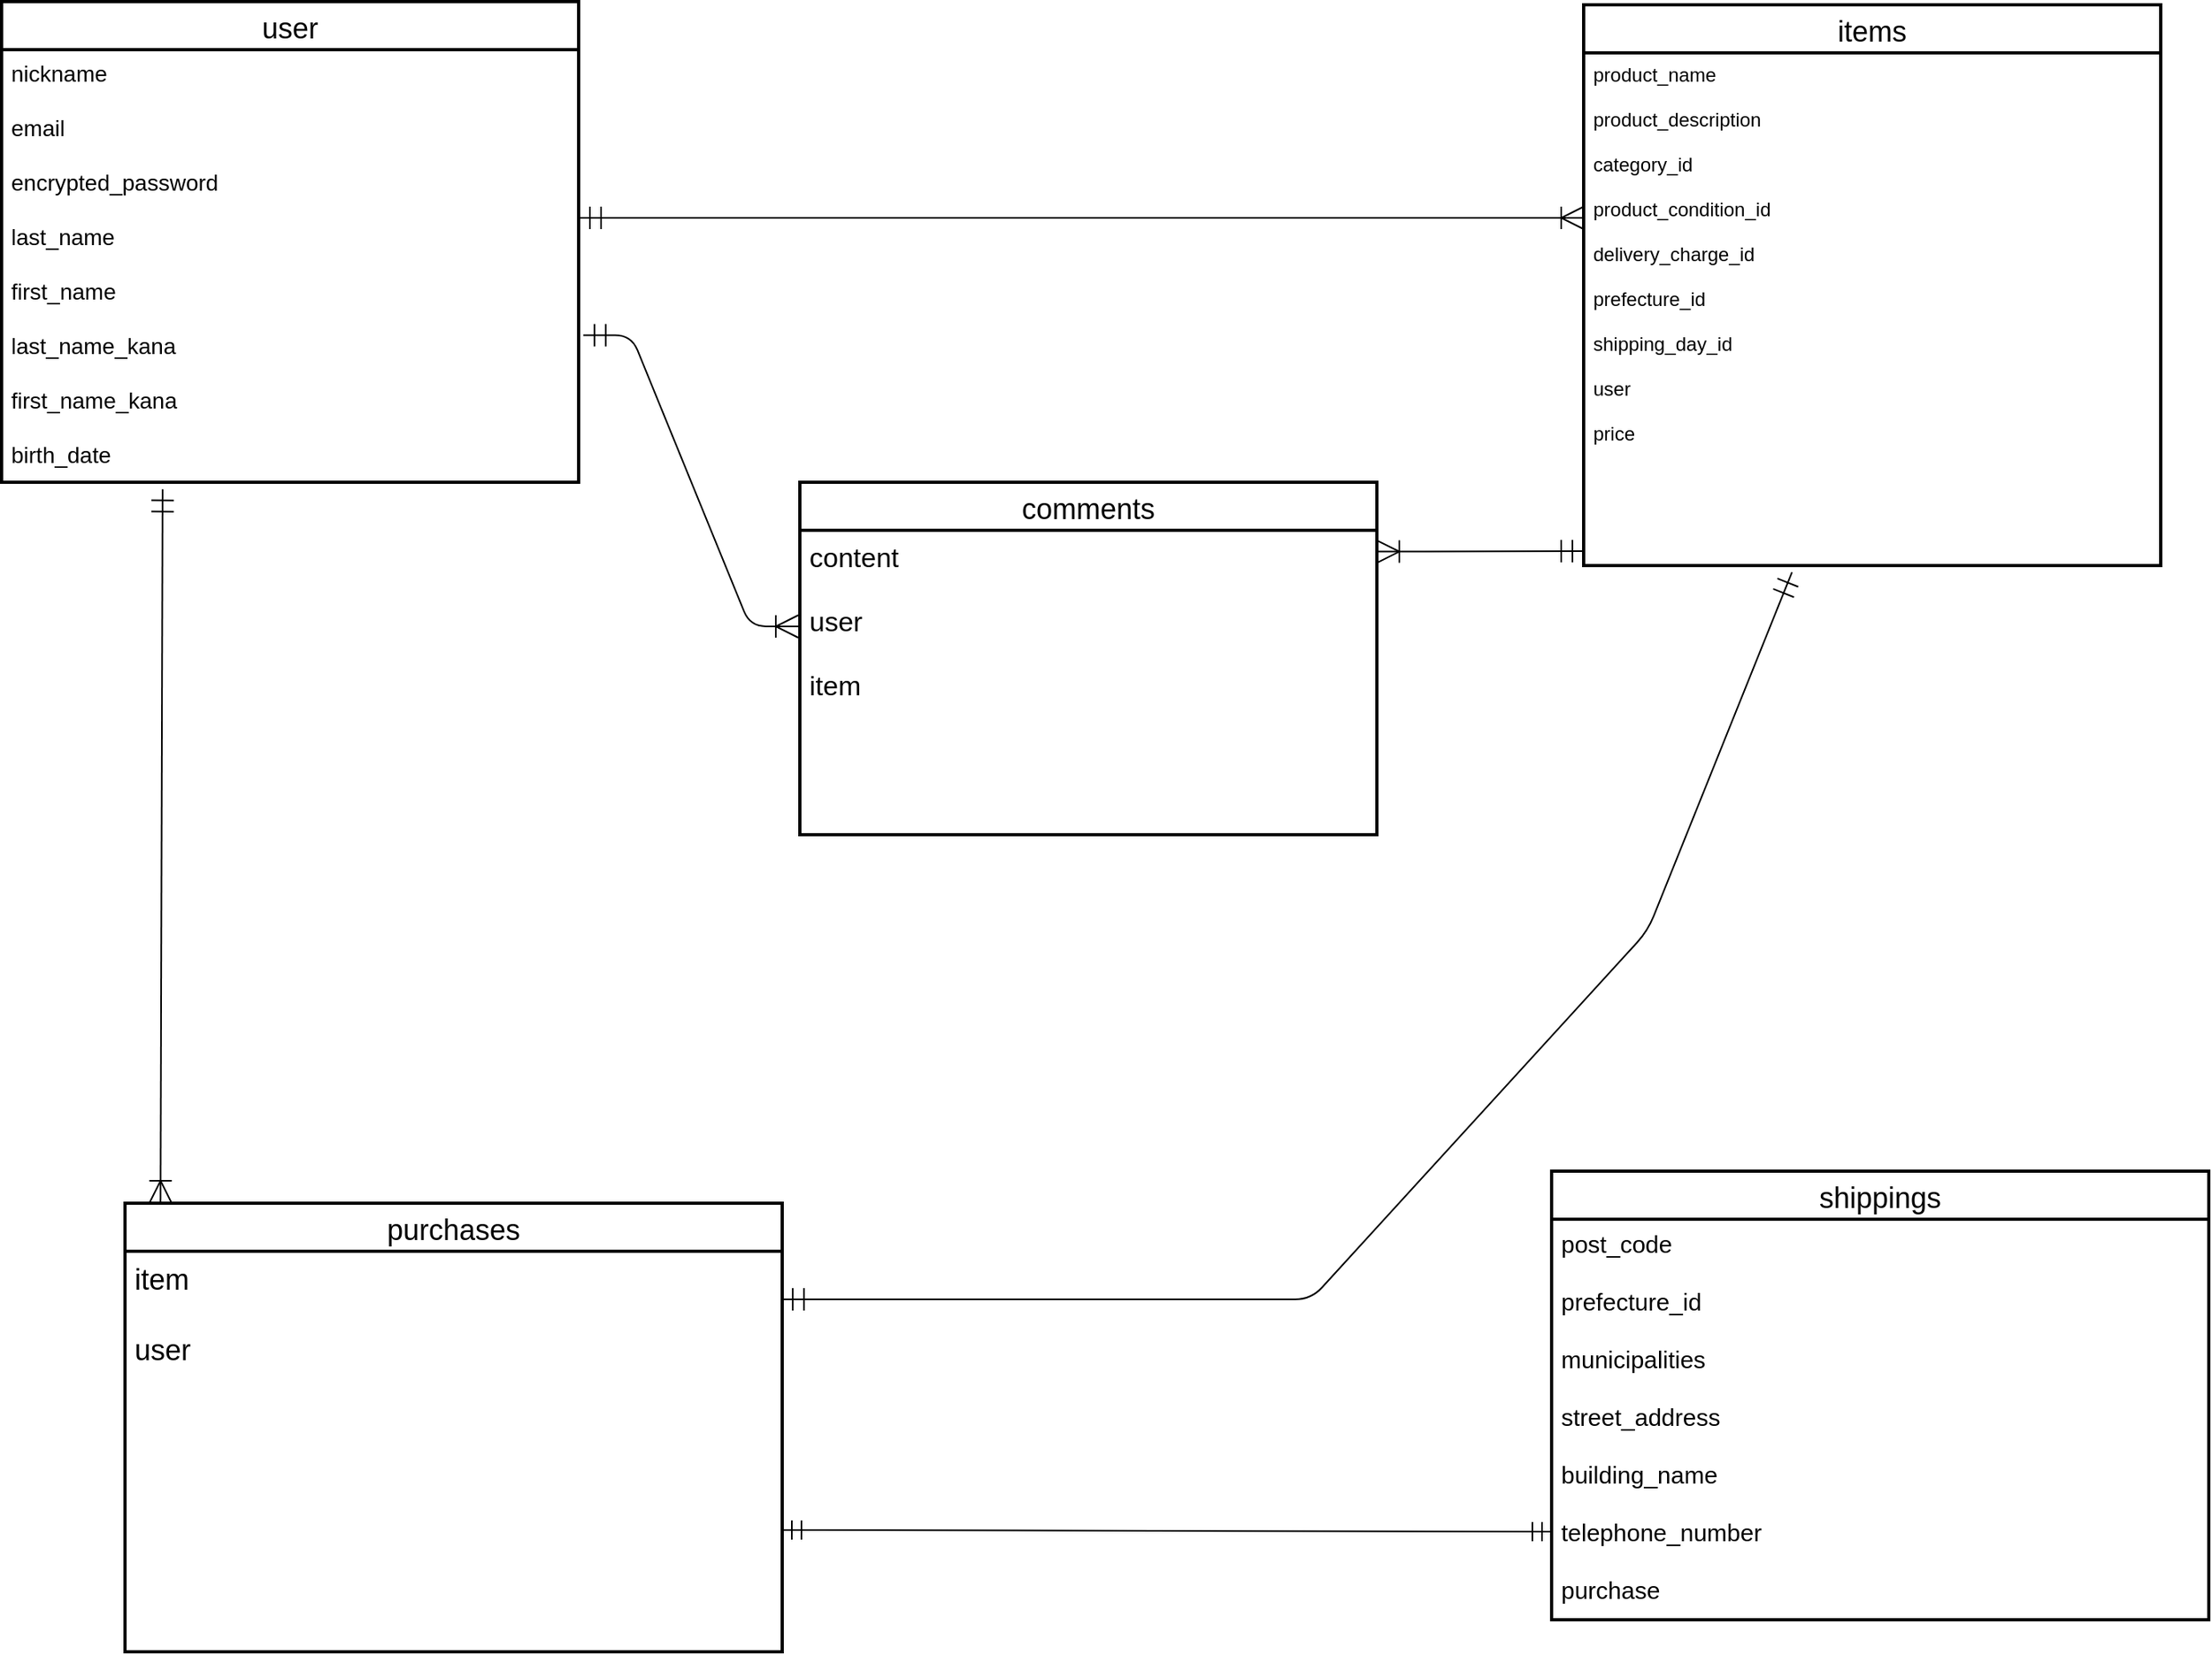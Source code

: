 <mxfile>
    <diagram id="ILM4VyJ2_Y5ZMa9fSFW-" name="ページ1">
        <mxGraphModel dx="2736" dy="1147" grid="1" gridSize="10" guides="1" tooltips="1" connect="1" arrows="1" fold="1" page="1" pageScale="1" pageWidth="827" pageHeight="1169" math="0" shadow="0">
            <root>
                <mxCell id="0"/>
                <mxCell id="1" parent="0"/>
                <mxCell id="2" value="purchases" style="swimlane;childLayout=stackLayout;horizontal=1;startSize=30;horizontalStack=0;rounded=1;fontSize=18;fontStyle=0;strokeWidth=2;resizeParent=0;resizeLast=1;shadow=0;dashed=0;align=center;arcSize=0;" parent="1" vertex="1">
                    <mxGeometry x="230" y="870" width="410" height="280" as="geometry"/>
                </mxCell>
                <mxCell id="18" value="item&#10;&#10;user" style="align=left;strokeColor=none;fillColor=none;spacingLeft=4;fontSize=18;verticalAlign=top;resizable=0;rotatable=0;part=1;" parent="2" vertex="1">
                    <mxGeometry y="30" width="410" height="250" as="geometry"/>
                </mxCell>
                <mxCell id="4" value="shippings" style="swimlane;childLayout=stackLayout;horizontal=1;startSize=30;horizontalStack=0;rounded=1;fontSize=18;fontStyle=0;strokeWidth=2;resizeParent=0;resizeLast=1;shadow=0;dashed=0;align=center;arcSize=0;" parent="1" vertex="1">
                    <mxGeometry x="1120" y="850" width="410" height="280" as="geometry"/>
                </mxCell>
                <mxCell id="6" value="post_code&#10;&#10;prefecture_id&#10;&#10;municipalities&#10;&#10;street_address&#10;&#10;building_name&#10;&#10;telephone_number&#10;&#10;purchase" style="align=left;strokeColor=none;fillColor=none;spacingLeft=4;fontSize=15;verticalAlign=top;resizable=0;rotatable=0;part=1;" parent="4" vertex="1">
                    <mxGeometry y="30" width="410" height="250" as="geometry"/>
                </mxCell>
                <mxCell id="8" value="comments" style="swimlane;childLayout=stackLayout;horizontal=1;startSize=30;horizontalStack=0;rounded=1;fontSize=18;fontStyle=0;strokeWidth=2;resizeParent=0;resizeLast=1;shadow=0;dashed=0;align=center;arcSize=0;" parent="1" vertex="1">
                    <mxGeometry x="651" y="420" width="360" height="220" as="geometry"/>
                </mxCell>
                <mxCell id="9" value="content&#10;&#10;user&#10;&#10;item" style="align=left;strokeColor=none;fillColor=none;spacingLeft=4;fontSize=17;verticalAlign=top;resizable=0;rotatable=0;part=1;" parent="8" vertex="1">
                    <mxGeometry y="30" width="360" height="190" as="geometry"/>
                </mxCell>
                <mxCell id="20" value="" style="edgeStyle=entityRelationEdgeStyle;fontSize=12;html=1;endArrow=ERoneToMany;startArrow=ERmandOne;startSize=12;endSize=12;targetPerimeterSpacing=4;exitX=1.008;exitY=0.66;exitDx=0;exitDy=0;exitPerimeter=0;" parent="1" source="43" edge="1">
                    <mxGeometry width="100" height="100" relative="1" as="geometry">
                        <mxPoint x="515" y="310" as="sourcePoint"/>
                        <mxPoint x="650" y="510" as="targetPoint"/>
                    </mxGeometry>
                </mxCell>
                <mxCell id="21" value="" style="edgeStyle=entityRelationEdgeStyle;fontSize=12;html=1;endArrow=ERoneToMany;startArrow=ERmandOne;startSize=12;endSize=12;targetPerimeterSpacing=4;entryX=0;entryY=0.5;entryDx=0;entryDy=0;" parent="1" edge="1">
                    <mxGeometry width="100" height="100" relative="1" as="geometry">
                        <mxPoint x="513" y="255" as="sourcePoint"/>
                        <mxPoint x="1140" y="255" as="targetPoint"/>
                    </mxGeometry>
                </mxCell>
                <mxCell id="22" value="" style="fontSize=12;html=1;endArrow=ERoneToMany;startArrow=ERmandOne;startSize=12;endSize=12;targetPerimeterSpacing=4;entryX=0.054;entryY=0;entryDx=0;entryDy=0;entryPerimeter=0;exitX=0.279;exitY=1.016;exitDx=0;exitDy=0;exitPerimeter=0;" parent="1" source="43" target="2" edge="1">
                    <mxGeometry width="100" height="100" relative="1" as="geometry">
                        <mxPoint x="252" y="380" as="sourcePoint"/>
                        <mxPoint x="210" y="760" as="targetPoint"/>
                    </mxGeometry>
                </mxCell>
                <mxCell id="37" value="" style="fontSize=12;html=1;endArrow=ERoneToMany;startArrow=ERmandOne;startSize=12;endSize=12;targetPerimeterSpacing=4;entryX=1;entryY=0.07;entryDx=0;entryDy=0;entryPerimeter=0;" parent="1" target="9" edge="1">
                    <mxGeometry width="100" height="100" relative="1" as="geometry">
                        <mxPoint x="1140" y="463" as="sourcePoint"/>
                        <mxPoint x="1070" y="280" as="targetPoint"/>
                    </mxGeometry>
                </mxCell>
                <mxCell id="42" value="user" style="swimlane;childLayout=stackLayout;horizontal=1;startSize=30;horizontalStack=0;rounded=1;fontSize=18;fontStyle=0;strokeWidth=2;resizeParent=0;resizeLast=1;shadow=0;dashed=0;align=center;arcSize=0;" parent="1" vertex="1">
                    <mxGeometry x="153" y="120" width="360" height="300" as="geometry"/>
                </mxCell>
                <mxCell id="43" value="nickname&#10;&#10;email    &#10;&#10;encrypted_password&#10;&#10;last_name&#10;&#10;first_name&#10;&#10;last_name_kana&#10;&#10;first_name_kana&#10;&#10;birth_date" style="align=left;strokeColor=none;fillColor=none;spacingLeft=4;fontSize=14;verticalAlign=top;resizable=0;rotatable=0;part=1;" parent="42" vertex="1">
                    <mxGeometry y="30" width="360" height="270" as="geometry"/>
                </mxCell>
                <mxCell id="46" value="items" style="swimlane;childLayout=stackLayout;horizontal=1;startSize=30;horizontalStack=0;rounded=1;fontSize=18;fontStyle=0;strokeWidth=2;resizeParent=0;resizeLast=1;shadow=0;dashed=0;align=center;arcSize=0;" parent="1" vertex="1">
                    <mxGeometry x="1140" y="122" width="360" height="350" as="geometry"/>
                </mxCell>
                <mxCell id="47" value="product_name&#10;&#10;product_description&#10;&#10;category_id&#10;&#10;product_condition_id&#10;&#10;delivery_charge_id&#10;&#10;prefecture_id&#10;&#10;shipping_day_id&#10;&#10;user&#10;&#10;price&#10;" style="align=left;strokeColor=none;fillColor=none;spacingLeft=4;fontSize=12;verticalAlign=top;resizable=0;rotatable=0;part=1;" parent="46" vertex="1">
                    <mxGeometry y="30" width="360" height="320" as="geometry"/>
                </mxCell>
                <mxCell id="57" value="" style="fontSize=12;html=1;endArrow=ERmandOne;startArrow=ERmandOne;startSize=12;endSize=12;targetPerimeterSpacing=4;entryX=0.999;entryY=0.12;entryDx=0;entryDy=0;entryPerimeter=0;exitX=0.361;exitY=1.013;exitDx=0;exitDy=0;exitPerimeter=0;" parent="1" source="47" target="18" edge="1">
                    <mxGeometry width="100" height="100" relative="1" as="geometry">
                        <mxPoint x="1280" y="500" as="sourcePoint"/>
                        <mxPoint x="1127.95" y="879.6" as="targetPoint"/>
                        <Array as="points">
                            <mxPoint x="1180" y="700"/>
                            <mxPoint x="970" y="930"/>
                        </Array>
                    </mxGeometry>
                </mxCell>
                <mxCell id="58" value="" style="fontSize=12;html=1;endArrow=ERmandOne;startArrow=ERmandOne;entryX=0;entryY=0.78;entryDx=0;entryDy=0;entryPerimeter=0;endSize=10;startSize=10;" parent="1" target="6" edge="1">
                    <mxGeometry width="100" height="100" relative="1" as="geometry">
                        <mxPoint x="640" y="1074" as="sourcePoint"/>
                        <mxPoint x="770" y="970" as="targetPoint"/>
                    </mxGeometry>
                </mxCell>
            </root>
        </mxGraphModel>
    </diagram>
    <diagram id="c6RsfWW94x6CUTnze-O8" name="ページ2">
        <mxGraphModel dx="2736" dy="1147" grid="1" gridSize="10" guides="1" tooltips="1" connect="1" arrows="1" fold="1" page="1" pageScale="1" pageWidth="827" pageHeight="1169" math="0" shadow="0">
            <root>
                <mxCell id="0"/>
                <mxCell id="1" parent="0"/>
            </root>
        </mxGraphModel>
    </diagram>
</mxfile>